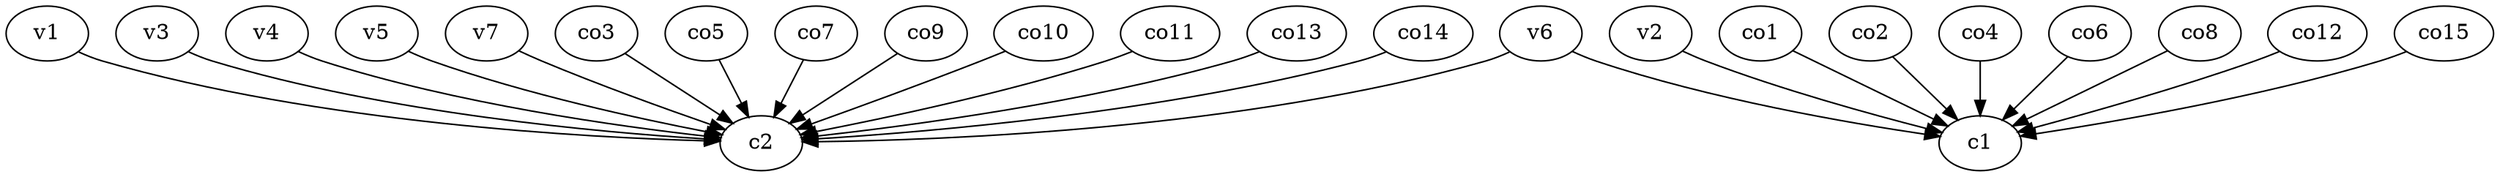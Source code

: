 strict digraph  {
c1;
c2;
v1;
v2;
v3;
v4;
v5;
v6;
v7;
co1;
co2;
co3;
co4;
co5;
co6;
co7;
co8;
co9;
co10;
co11;
co12;
co13;
co14;
co15;
v1 -> c2  [weight=1];
v2 -> c1  [weight=1];
v3 -> c2  [weight=1];
v4 -> c2  [weight=1];
v5 -> c2  [weight=1];
v6 -> c1  [weight=1];
v6 -> c2  [weight=1];
v7 -> c2  [weight=1];
co1 -> c1  [weight=1];
co2 -> c1  [weight=1];
co3 -> c2  [weight=1];
co4 -> c1  [weight=1];
co5 -> c2  [weight=1];
co6 -> c1  [weight=1];
co7 -> c2  [weight=1];
co8 -> c1  [weight=1];
co9 -> c2  [weight=1];
co10 -> c2  [weight=1];
co11 -> c2  [weight=1];
co12 -> c1  [weight=1];
co13 -> c2  [weight=1];
co14 -> c2  [weight=1];
co15 -> c1  [weight=1];
}
